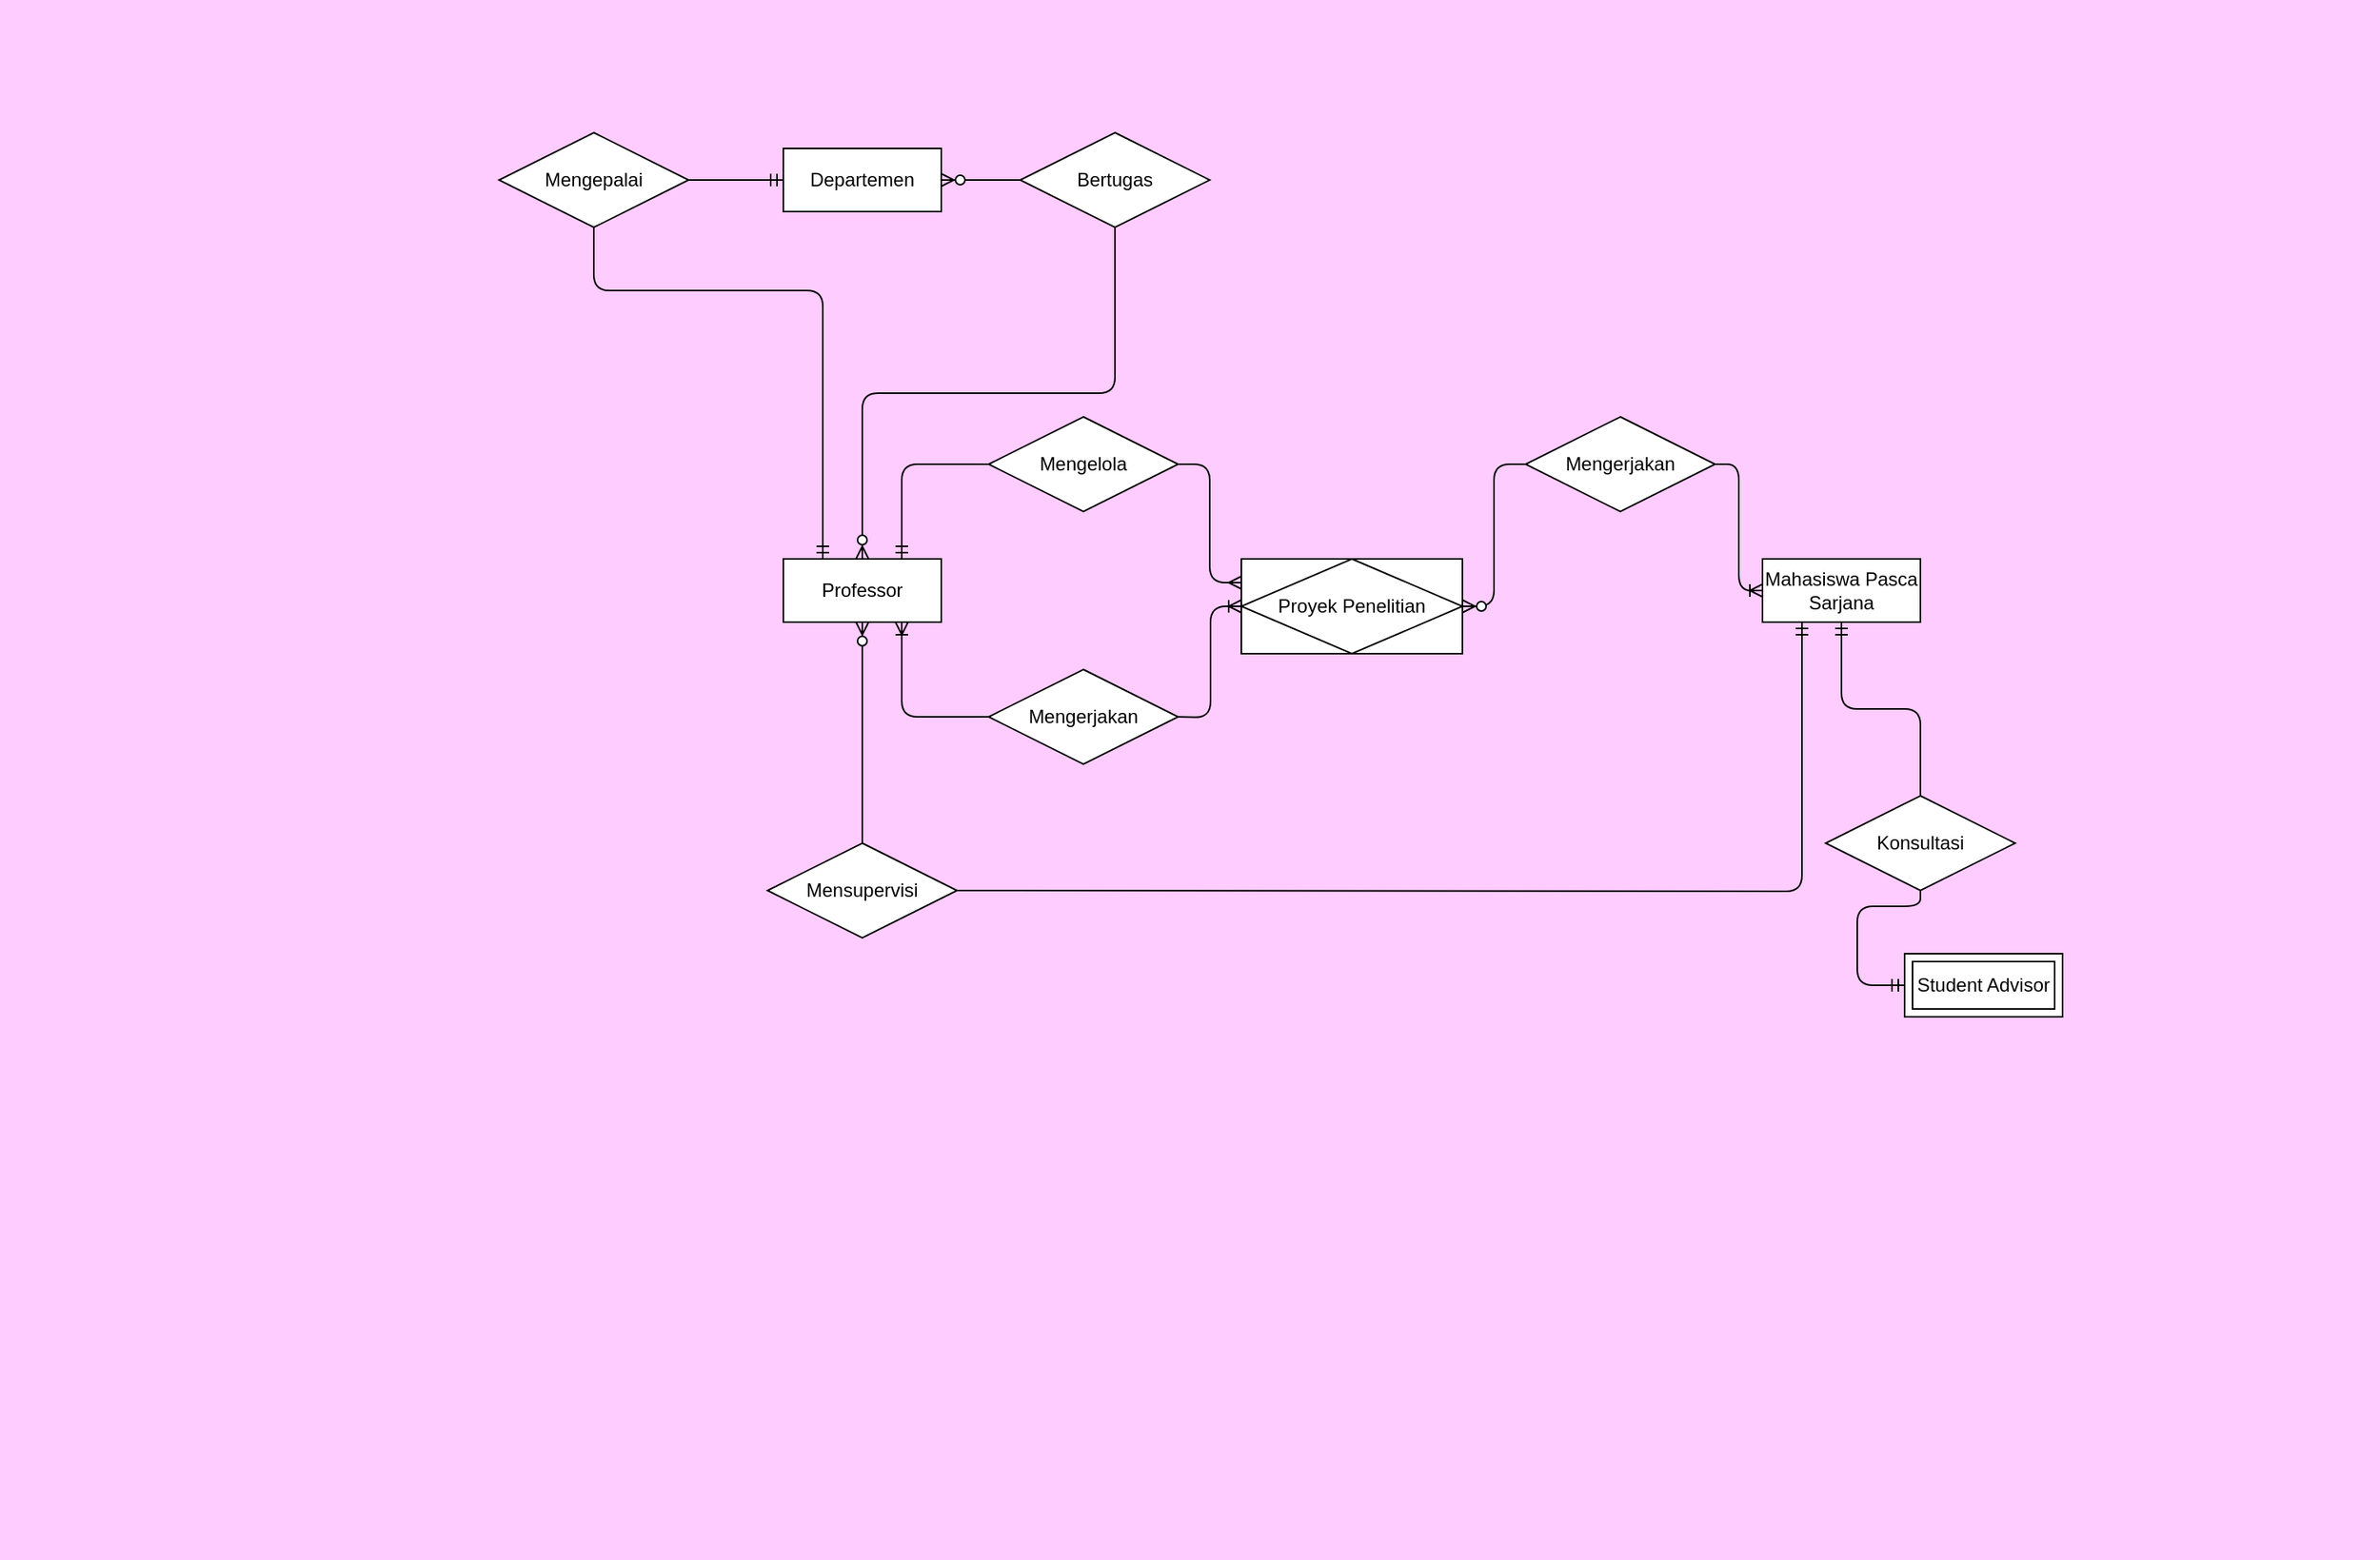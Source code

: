 <mxfile version="15.1.2" type="github">
  <diagram id="n5VfkAITV-Woks-jJM1n" name="Page-1">
    <mxGraphModel dx="2177" dy="823" grid="1" gridSize="10" guides="1" tooltips="1" connect="1" arrows="1" fold="1" page="1" pageScale="1" pageWidth="850" pageHeight="1100" background="#FFCCFF" math="0" shadow="0">
      <root>
        <mxCell id="0" />
        <mxCell id="1" parent="0" />
        <mxCell id="_lDV0mOxmpE9f7nG0K99-1" value="" style="group;fontStyle=4" vertex="1" connectable="0" parent="1">
          <mxGeometry x="-680" y="10" width="1506" height="987" as="geometry" />
        </mxCell>
        <mxCell id="_lDV0mOxmpE9f7nG0K99-2" value="Mahasiswa Pasca Sarjana" style="whiteSpace=wrap;html=1;align=center;" vertex="1" parent="_lDV0mOxmpE9f7nG0K99-1">
          <mxGeometry x="1116" y="354" width="100" height="40" as="geometry" />
        </mxCell>
        <mxCell id="_lDV0mOxmpE9f7nG0K99-11" value="Proyek Penelitian" style="shape=associativeEntity;whiteSpace=wrap;html=1;align=center;" vertex="1" parent="_lDV0mOxmpE9f7nG0K99-1">
          <mxGeometry x="786" y="354" width="140" height="60" as="geometry" />
        </mxCell>
        <mxCell id="_lDV0mOxmpE9f7nG0K99-12" value="Departemen" style="whiteSpace=wrap;html=1;align=center;" vertex="1" parent="_lDV0mOxmpE9f7nG0K99-1">
          <mxGeometry x="496" y="94" width="100" height="40" as="geometry" />
        </mxCell>
        <mxCell id="_lDV0mOxmpE9f7nG0K99-21" value="Student Advisor" style="shape=ext;margin=3;double=1;whiteSpace=wrap;html=1;align=center;" vertex="1" parent="_lDV0mOxmpE9f7nG0K99-1">
          <mxGeometry x="1206" y="604" width="100" height="40" as="geometry" />
        </mxCell>
        <mxCell id="_lDV0mOxmpE9f7nG0K99-22" value="" style="group;fontStyle=0" vertex="1" connectable="0" parent="_lDV0mOxmpE9f7nG0K99-1">
          <mxGeometry x="296" y="273" width="300" height="240" as="geometry" />
        </mxCell>
        <mxCell id="_lDV0mOxmpE9f7nG0K99-33" value="Professor" style="whiteSpace=wrap;html=1;align=center;" vertex="1" parent="_lDV0mOxmpE9f7nG0K99-22">
          <mxGeometry x="200" y="81" width="100" height="40" as="geometry" />
        </mxCell>
        <mxCell id="_lDV0mOxmpE9f7nG0K99-34" value="Mengelola" style="shape=rhombus;perimeter=rhombusPerimeter;whiteSpace=wrap;html=1;align=center;" vertex="1" parent="_lDV0mOxmpE9f7nG0K99-1">
          <mxGeometry x="626" y="264" width="120" height="60" as="geometry" />
        </mxCell>
        <mxCell id="_lDV0mOxmpE9f7nG0K99-35" value="Mengerjakan" style="shape=rhombus;perimeter=rhombusPerimeter;whiteSpace=wrap;html=1;align=center;" vertex="1" parent="_lDV0mOxmpE9f7nG0K99-1">
          <mxGeometry x="626" y="424" width="120" height="60" as="geometry" />
        </mxCell>
        <mxCell id="_lDV0mOxmpE9f7nG0K99-36" value="Mengerjakan&lt;span style=&quot;color: rgba(0 , 0 , 0 , 0) ; font-family: monospace ; font-size: 0px&quot;&gt;%3CmxGraphModel%3E%3Croot%3E%3CmxCell%20id%3D%220%22%2F%3E%3CmxCell%20id%3D%221%22%20parent%3D%220%22%2F%3E%3CmxCell%20id%3D%222%22%20value%3D%22Relationship%22%20style%3D%22shape%3Drhombus%3Bperimeter%3DrhombusPerimeter%3BwhiteSpace%3Dwrap%3Bhtml%3D1%3Balign%3Dcenter%3B%22%20vertex%3D%221%22%20parent%3D%221%22%3E%3CmxGeometry%20x%3D%22-50%22%20y%3D%22300%22%20width%3D%22120%22%20height%3D%2260%22%20as%3D%22geometry%22%2F%3E%3C%2FmxCell%3E%3C%2Froot%3E%3C%2FmxGraphModel%3E&lt;/span&gt;" style="shape=rhombus;perimeter=rhombusPerimeter;whiteSpace=wrap;html=1;align=center;" vertex="1" parent="_lDV0mOxmpE9f7nG0K99-1">
          <mxGeometry x="966" y="264" width="120" height="60" as="geometry" />
        </mxCell>
        <mxCell id="_lDV0mOxmpE9f7nG0K99-37" value="Mensupervisi" style="shape=rhombus;perimeter=rhombusPerimeter;whiteSpace=wrap;html=1;align=center;" vertex="1" parent="_lDV0mOxmpE9f7nG0K99-1">
          <mxGeometry x="486" y="534" width="120" height="60" as="geometry" />
        </mxCell>
        <mxCell id="_lDV0mOxmpE9f7nG0K99-38" value="" style="edgeStyle=orthogonalEdgeStyle;fontSize=12;html=1;endArrow=ERmandOne;entryX=0.75;entryY=0;entryDx=0;entryDy=0;exitX=0;exitY=0.5;exitDx=0;exitDy=0;" edge="1" parent="_lDV0mOxmpE9f7nG0K99-1" source="_lDV0mOxmpE9f7nG0K99-34" target="_lDV0mOxmpE9f7nG0K99-33">
          <mxGeometry width="100" height="100" relative="1" as="geometry">
            <mxPoint x="526" y="334" as="sourcePoint" />
            <mxPoint x="596" y="364" as="targetPoint" />
          </mxGeometry>
        </mxCell>
        <mxCell id="_lDV0mOxmpE9f7nG0K99-39" value="" style="edgeStyle=orthogonalEdgeStyle;fontSize=12;html=1;endArrow=ERmany;exitX=1;exitY=0.5;exitDx=0;exitDy=0;entryX=0;entryY=0.25;entryDx=0;entryDy=0;" edge="1" parent="_lDV0mOxmpE9f7nG0K99-1" source="_lDV0mOxmpE9f7nG0K99-34" target="_lDV0mOxmpE9f7nG0K99-11">
          <mxGeometry width="100" height="100" relative="1" as="geometry">
            <mxPoint x="916" y="514" as="sourcePoint" />
            <mxPoint x="1016" y="414" as="targetPoint" />
          </mxGeometry>
        </mxCell>
        <mxCell id="_lDV0mOxmpE9f7nG0K99-40" value="" style="edgeStyle=orthogonalEdgeStyle;fontSize=12;html=1;endArrow=ERoneToMany;exitX=0;exitY=0.5;exitDx=0;exitDy=0;entryX=0.75;entryY=1;entryDx=0;entryDy=0;" edge="1" parent="_lDV0mOxmpE9f7nG0K99-1" source="_lDV0mOxmpE9f7nG0K99-35" target="_lDV0mOxmpE9f7nG0K99-33">
          <mxGeometry width="100" height="100" relative="1" as="geometry">
            <mxPoint x="916" y="514" as="sourcePoint" />
            <mxPoint x="596" y="384" as="targetPoint" />
          </mxGeometry>
        </mxCell>
        <mxCell id="_lDV0mOxmpE9f7nG0K99-41" value="" style="edgeStyle=orthogonalEdgeStyle;fontSize=12;html=1;endArrow=ERoneToMany;entryX=0;entryY=0.5;entryDx=0;entryDy=0;" edge="1" parent="_lDV0mOxmpE9f7nG0K99-1" target="_lDV0mOxmpE9f7nG0K99-11">
          <mxGeometry width="100" height="100" relative="1" as="geometry">
            <mxPoint x="746" y="454" as="sourcePoint" />
            <mxPoint x="716" y="384" as="targetPoint" />
          </mxGeometry>
        </mxCell>
        <mxCell id="_lDV0mOxmpE9f7nG0K99-42" value="" style="edgeStyle=orthogonalEdgeStyle;fontSize=12;html=1;endArrow=ERoneToMany;exitX=1;exitY=0.5;exitDx=0;exitDy=0;entryX=0;entryY=0.5;entryDx=0;entryDy=0;" edge="1" parent="_lDV0mOxmpE9f7nG0K99-1" source="_lDV0mOxmpE9f7nG0K99-36" target="_lDV0mOxmpE9f7nG0K99-2">
          <mxGeometry width="100" height="100" relative="1" as="geometry">
            <mxPoint x="1016" y="444" as="sourcePoint" />
            <mxPoint x="996" y="374" as="targetPoint" />
          </mxGeometry>
        </mxCell>
        <mxCell id="_lDV0mOxmpE9f7nG0K99-43" value="" style="edgeStyle=orthogonalEdgeStyle;fontSize=12;html=1;endArrow=ERzeroToMany;endFill=1;entryX=1;entryY=0.5;entryDx=0;entryDy=0;exitX=0;exitY=0.5;exitDx=0;exitDy=0;" edge="1" parent="_lDV0mOxmpE9f7nG0K99-1" source="_lDV0mOxmpE9f7nG0K99-36" target="_lDV0mOxmpE9f7nG0K99-11">
          <mxGeometry width="100" height="100" relative="1" as="geometry">
            <mxPoint x="916" y="514" as="sourcePoint" />
            <mxPoint x="1016" y="414" as="targetPoint" />
          </mxGeometry>
        </mxCell>
        <mxCell id="_lDV0mOxmpE9f7nG0K99-44" value="" style="fontSize=12;html=1;endArrow=ERzeroToMany;endFill=1;exitX=0.5;exitY=0;exitDx=0;exitDy=0;entryX=0.5;entryY=1;entryDx=0;entryDy=0;" edge="1" parent="_lDV0mOxmpE9f7nG0K99-1" source="_lDV0mOxmpE9f7nG0K99-37">
          <mxGeometry width="100" height="100" relative="1" as="geometry">
            <mxPoint x="766" y="474" as="sourcePoint" />
            <mxPoint x="546" y="394" as="targetPoint" />
          </mxGeometry>
        </mxCell>
        <mxCell id="_lDV0mOxmpE9f7nG0K99-45" value="" style="edgeStyle=orthogonalEdgeStyle;fontSize=12;html=1;endArrow=ERmandOne;exitX=0;exitY=0.5;exitDx=0;exitDy=0;entryX=0.25;entryY=1;entryDx=0;entryDy=0;" edge="1" parent="_lDV0mOxmpE9f7nG0K99-1" target="_lDV0mOxmpE9f7nG0K99-2">
          <mxGeometry width="100" height="100" relative="1" as="geometry">
            <mxPoint x="606" y="564" as="sourcePoint" />
            <mxPoint x="1196" y="524" as="targetPoint" />
          </mxGeometry>
        </mxCell>
        <mxCell id="_lDV0mOxmpE9f7nG0K99-46" value="Mengepalai" style="shape=rhombus;perimeter=rhombusPerimeter;whiteSpace=wrap;html=1;align=center;" vertex="1" parent="_lDV0mOxmpE9f7nG0K99-1">
          <mxGeometry x="316" y="84" width="120" height="60" as="geometry" />
        </mxCell>
        <mxCell id="_lDV0mOxmpE9f7nG0K99-47" value="Bertugas" style="shape=rhombus;perimeter=rhombusPerimeter;whiteSpace=wrap;html=1;align=center;" vertex="1" parent="_lDV0mOxmpE9f7nG0K99-1">
          <mxGeometry x="646" y="84" width="120" height="60" as="geometry" />
        </mxCell>
        <mxCell id="_lDV0mOxmpE9f7nG0K99-48" value="" style="fontSize=12;html=1;endArrow=ERmandOne;exitX=1;exitY=0.5;exitDx=0;exitDy=0;" edge="1" parent="_lDV0mOxmpE9f7nG0K99-1" source="_lDV0mOxmpE9f7nG0K99-46">
          <mxGeometry width="100" height="100" relative="1" as="geometry">
            <mxPoint x="396" y="214" as="sourcePoint" />
            <mxPoint x="496" y="114" as="targetPoint" />
          </mxGeometry>
        </mxCell>
        <mxCell id="_lDV0mOxmpE9f7nG0K99-49" value="" style="edgeStyle=orthogonalEdgeStyle;fontSize=12;html=1;endArrow=ERmandOne;entryX=0.25;entryY=0;entryDx=0;entryDy=0;exitX=0.5;exitY=1;exitDx=0;exitDy=0;" edge="1" parent="_lDV0mOxmpE9f7nG0K99-1" source="_lDV0mOxmpE9f7nG0K99-46" target="_lDV0mOxmpE9f7nG0K99-33">
          <mxGeometry width="100" height="100" relative="1" as="geometry">
            <mxPoint x="356" y="164" as="sourcePoint" />
            <mxPoint x="521" y="354" as="targetPoint" />
            <Array as="points">
              <mxPoint x="376" y="184" />
              <mxPoint x="521" y="184" />
            </Array>
          </mxGeometry>
        </mxCell>
        <mxCell id="_lDV0mOxmpE9f7nG0K99-50" value="" style="fontSize=12;html=1;endArrow=ERmandOne;edgeStyle=orthogonalEdgeStyle;entryX=0;entryY=0.5;entryDx=0;entryDy=0;entryPerimeter=0;exitX=0.5;exitY=1;exitDx=0;exitDy=0;" edge="1" parent="_lDV0mOxmpE9f7nG0K99-1" source="_lDV0mOxmpE9f7nG0K99-51" target="_lDV0mOxmpE9f7nG0K99-21">
          <mxGeometry width="100" height="100" relative="1" as="geometry">
            <mxPoint x="1166" y="494" as="sourcePoint" />
            <mxPoint x="1196" y="624" as="targetPoint" />
            <Array as="points">
              <mxPoint x="1216" y="574" />
              <mxPoint x="1176" y="574" />
              <mxPoint x="1176" y="624" />
            </Array>
          </mxGeometry>
        </mxCell>
        <mxCell id="_lDV0mOxmpE9f7nG0K99-51" value="Konsultasi" style="shape=rhombus;perimeter=rhombusPerimeter;whiteSpace=wrap;html=1;align=center;" vertex="1" parent="_lDV0mOxmpE9f7nG0K99-1">
          <mxGeometry x="1156" y="504" width="120" height="60" as="geometry" />
        </mxCell>
        <mxCell id="_lDV0mOxmpE9f7nG0K99-52" value="" style="fontSize=12;html=1;endArrow=ERmandOne;edgeStyle=orthogonalEdgeStyle;entryX=0.5;entryY=1;entryDx=0;entryDy=0;exitX=0.5;exitY=0;exitDx=0;exitDy=0;" edge="1" parent="_lDV0mOxmpE9f7nG0K99-1" source="_lDV0mOxmpE9f7nG0K99-51" target="_lDV0mOxmpE9f7nG0K99-2">
          <mxGeometry width="100" height="100" relative="1" as="geometry">
            <mxPoint x="1216" y="494" as="sourcePoint" />
            <mxPoint x="1206" y="454" as="targetPoint" />
          </mxGeometry>
        </mxCell>
        <mxCell id="_lDV0mOxmpE9f7nG0K99-53" value="" style="edgeStyle=orthogonalEdgeStyle;fontSize=12;html=1;endArrow=ERzeroToMany;endFill=1;entryX=0.5;entryY=0;entryDx=0;entryDy=0;exitX=0.5;exitY=1;exitDx=0;exitDy=0;" edge="1" parent="_lDV0mOxmpE9f7nG0K99-1" source="_lDV0mOxmpE9f7nG0K99-47" target="_lDV0mOxmpE9f7nG0K99-33">
          <mxGeometry width="100" height="100" relative="1" as="geometry">
            <mxPoint x="596" y="264" as="sourcePoint" />
            <mxPoint x="556" y="354" as="targetPoint" />
          </mxGeometry>
        </mxCell>
        <mxCell id="_lDV0mOxmpE9f7nG0K99-54" value="" style="fontSize=12;html=1;endArrow=ERzeroToMany;endFill=1;exitX=0;exitY=0.5;exitDx=0;exitDy=0;entryX=1;entryY=0.5;entryDx=0;entryDy=0;" edge="1" parent="_lDV0mOxmpE9f7nG0K99-1" source="_lDV0mOxmpE9f7nG0K99-47" target="_lDV0mOxmpE9f7nG0K99-12">
          <mxGeometry width="100" height="100" relative="1" as="geometry">
            <mxPoint x="563" y="109.5" as="sourcePoint" />
            <mxPoint x="596" y="118.5" as="targetPoint" />
          </mxGeometry>
        </mxCell>
      </root>
    </mxGraphModel>
  </diagram>
</mxfile>
